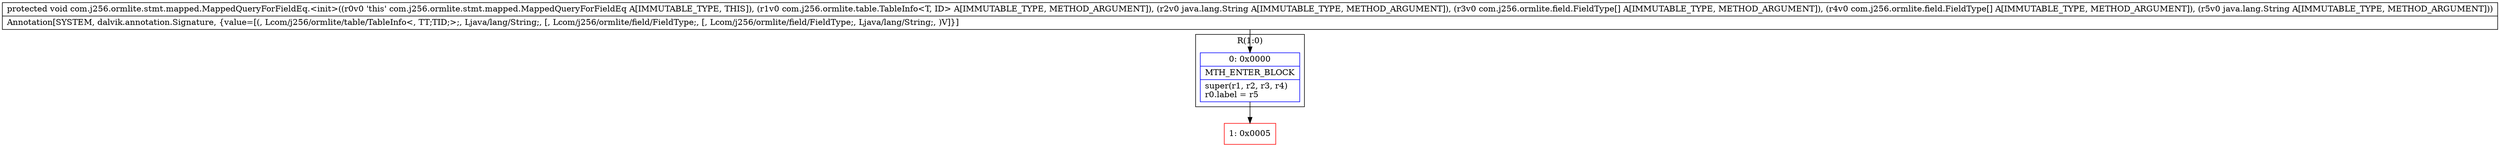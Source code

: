 digraph "CFG forcom.j256.ormlite.stmt.mapped.MappedQueryForFieldEq.\<init\>(Lcom\/j256\/ormlite\/table\/TableInfo;Ljava\/lang\/String;[Lcom\/j256\/ormlite\/field\/FieldType;[Lcom\/j256\/ormlite\/field\/FieldType;Ljava\/lang\/String;)V" {
subgraph cluster_Region_1084260617 {
label = "R(1:0)";
node [shape=record,color=blue];
Node_0 [shape=record,label="{0\:\ 0x0000|MTH_ENTER_BLOCK\l|super(r1, r2, r3, r4)\lr0.label = r5\l}"];
}
Node_1 [shape=record,color=red,label="{1\:\ 0x0005}"];
MethodNode[shape=record,label="{protected void com.j256.ormlite.stmt.mapped.MappedQueryForFieldEq.\<init\>((r0v0 'this' com.j256.ormlite.stmt.mapped.MappedQueryForFieldEq A[IMMUTABLE_TYPE, THIS]), (r1v0 com.j256.ormlite.table.TableInfo\<T, ID\> A[IMMUTABLE_TYPE, METHOD_ARGUMENT]), (r2v0 java.lang.String A[IMMUTABLE_TYPE, METHOD_ARGUMENT]), (r3v0 com.j256.ormlite.field.FieldType[] A[IMMUTABLE_TYPE, METHOD_ARGUMENT]), (r4v0 com.j256.ormlite.field.FieldType[] A[IMMUTABLE_TYPE, METHOD_ARGUMENT]), (r5v0 java.lang.String A[IMMUTABLE_TYPE, METHOD_ARGUMENT]))  | Annotation[SYSTEM, dalvik.annotation.Signature, \{value=[(, Lcom\/j256\/ormlite\/table\/TableInfo\<, TT;TID;\>;, Ljava\/lang\/String;, [, Lcom\/j256\/ormlite\/field\/FieldType;, [, Lcom\/j256\/ormlite\/field\/FieldType;, Ljava\/lang\/String;, )V]\}]\l}"];
MethodNode -> Node_0;
Node_0 -> Node_1;
}

